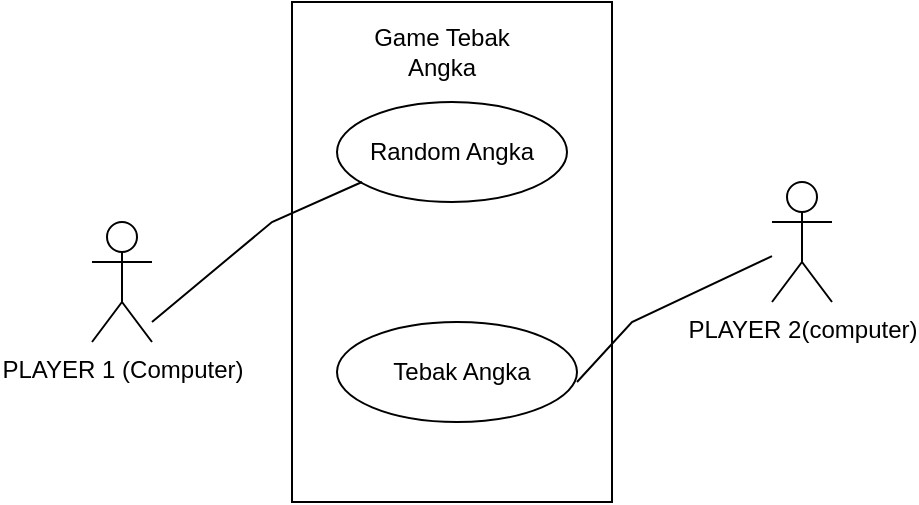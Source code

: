 <mxfile version="21.6.8" type="github">
  <diagram name="Page-1" id="oa9Hy5WR9T8vtJqIB_qF">
    <mxGraphModel dx="880" dy="478" grid="1" gridSize="10" guides="1" tooltips="1" connect="1" arrows="1" fold="1" page="1" pageScale="1" pageWidth="850" pageHeight="1100" math="0" shadow="0">
      <root>
        <mxCell id="0" />
        <mxCell id="1" parent="0" />
        <mxCell id="slcfN0gVcf-C9hrQRJ7O-11" value="PLAYER 2(computer)" style="shape=umlActor;verticalLabelPosition=bottom;verticalAlign=top;html=1;outlineConnect=0;" vertex="1" parent="1">
          <mxGeometry x="650" y="150" width="30" height="60" as="geometry" />
        </mxCell>
        <mxCell id="slcfN0gVcf-C9hrQRJ7O-1" value="" style="rounded=0;whiteSpace=wrap;html=1;" vertex="1" parent="1">
          <mxGeometry x="410" y="60" width="160" height="250" as="geometry" />
        </mxCell>
        <mxCell id="slcfN0gVcf-C9hrQRJ7O-24" value="Game Tebak&lt;br&gt;Angka" style="text;html=1;strokeColor=none;fillColor=none;align=center;verticalAlign=middle;whiteSpace=wrap;rounded=0;" vertex="1" parent="1">
          <mxGeometry x="445" y="70" width="80" height="30" as="geometry" />
        </mxCell>
        <mxCell id="slcfN0gVcf-C9hrQRJ7O-25" value="" style="ellipse;whiteSpace=wrap;html=1;" vertex="1" parent="1">
          <mxGeometry x="432.5" y="110" width="115" height="50" as="geometry" />
        </mxCell>
        <mxCell id="slcfN0gVcf-C9hrQRJ7O-26" value="Random Angka" style="text;html=1;strokeColor=none;fillColor=none;align=center;verticalAlign=middle;whiteSpace=wrap;rounded=0;" vertex="1" parent="1">
          <mxGeometry x="445" y="120" width="90" height="30" as="geometry" />
        </mxCell>
        <mxCell id="slcfN0gVcf-C9hrQRJ7O-27" value="" style="ellipse;whiteSpace=wrap;html=1;" vertex="1" parent="1">
          <mxGeometry x="432.5" y="220" width="120" height="50" as="geometry" />
        </mxCell>
        <mxCell id="slcfN0gVcf-C9hrQRJ7O-28" value="Tebak Angka" style="text;html=1;strokeColor=none;fillColor=none;align=center;verticalAlign=middle;whiteSpace=wrap;rounded=0;" vertex="1" parent="1">
          <mxGeometry x="445" y="230" width="100" height="30" as="geometry" />
        </mxCell>
        <mxCell id="slcfN0gVcf-C9hrQRJ7O-29" value="" style="endArrow=none;html=1;rounded=0;entryX=0;entryY=1;entryDx=0;entryDy=0;" edge="1" parent="1" target="slcfN0gVcf-C9hrQRJ7O-26">
          <mxGeometry width="50" height="50" relative="1" as="geometry">
            <mxPoint x="340" y="220" as="sourcePoint" />
            <mxPoint x="410" y="160" as="targetPoint" />
            <Array as="points">
              <mxPoint x="400" y="170" />
            </Array>
          </mxGeometry>
        </mxCell>
        <mxCell id="slcfN0gVcf-C9hrQRJ7O-31" value="PLAYER 1 (Computer)" style="shape=umlActor;verticalLabelPosition=bottom;verticalAlign=top;html=1;outlineConnect=0;" vertex="1" parent="1">
          <mxGeometry x="310" y="170" width="30" height="60" as="geometry" />
        </mxCell>
        <mxCell id="slcfN0gVcf-C9hrQRJ7O-33" value="" style="endArrow=none;html=1;rounded=0;" edge="1" parent="1" target="slcfN0gVcf-C9hrQRJ7O-11">
          <mxGeometry width="50" height="50" relative="1" as="geometry">
            <mxPoint x="552.5" y="250" as="sourcePoint" />
            <mxPoint x="603" y="190" as="targetPoint" />
            <Array as="points">
              <mxPoint x="580" y="220" />
            </Array>
          </mxGeometry>
        </mxCell>
      </root>
    </mxGraphModel>
  </diagram>
</mxfile>
